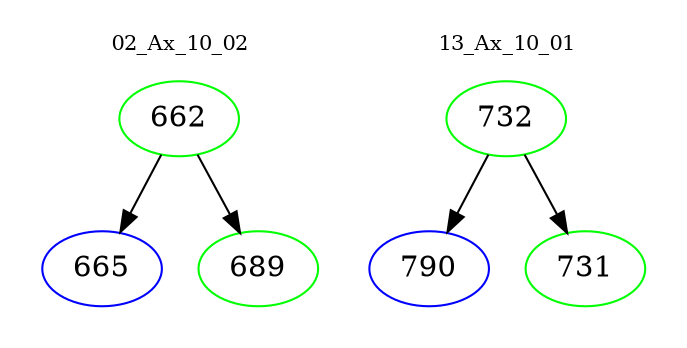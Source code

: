 digraph{
subgraph cluster_0 {
color = white
label = "02_Ax_10_02";
fontsize=10;
T0_662 [label="662", color="green"]
T0_662 -> T0_665 [color="black"]
T0_665 [label="665", color="blue"]
T0_662 -> T0_689 [color="black"]
T0_689 [label="689", color="green"]
}
subgraph cluster_1 {
color = white
label = "13_Ax_10_01";
fontsize=10;
T1_732 [label="732", color="green"]
T1_732 -> T1_790 [color="black"]
T1_790 [label="790", color="blue"]
T1_732 -> T1_731 [color="black"]
T1_731 [label="731", color="green"]
}
}
